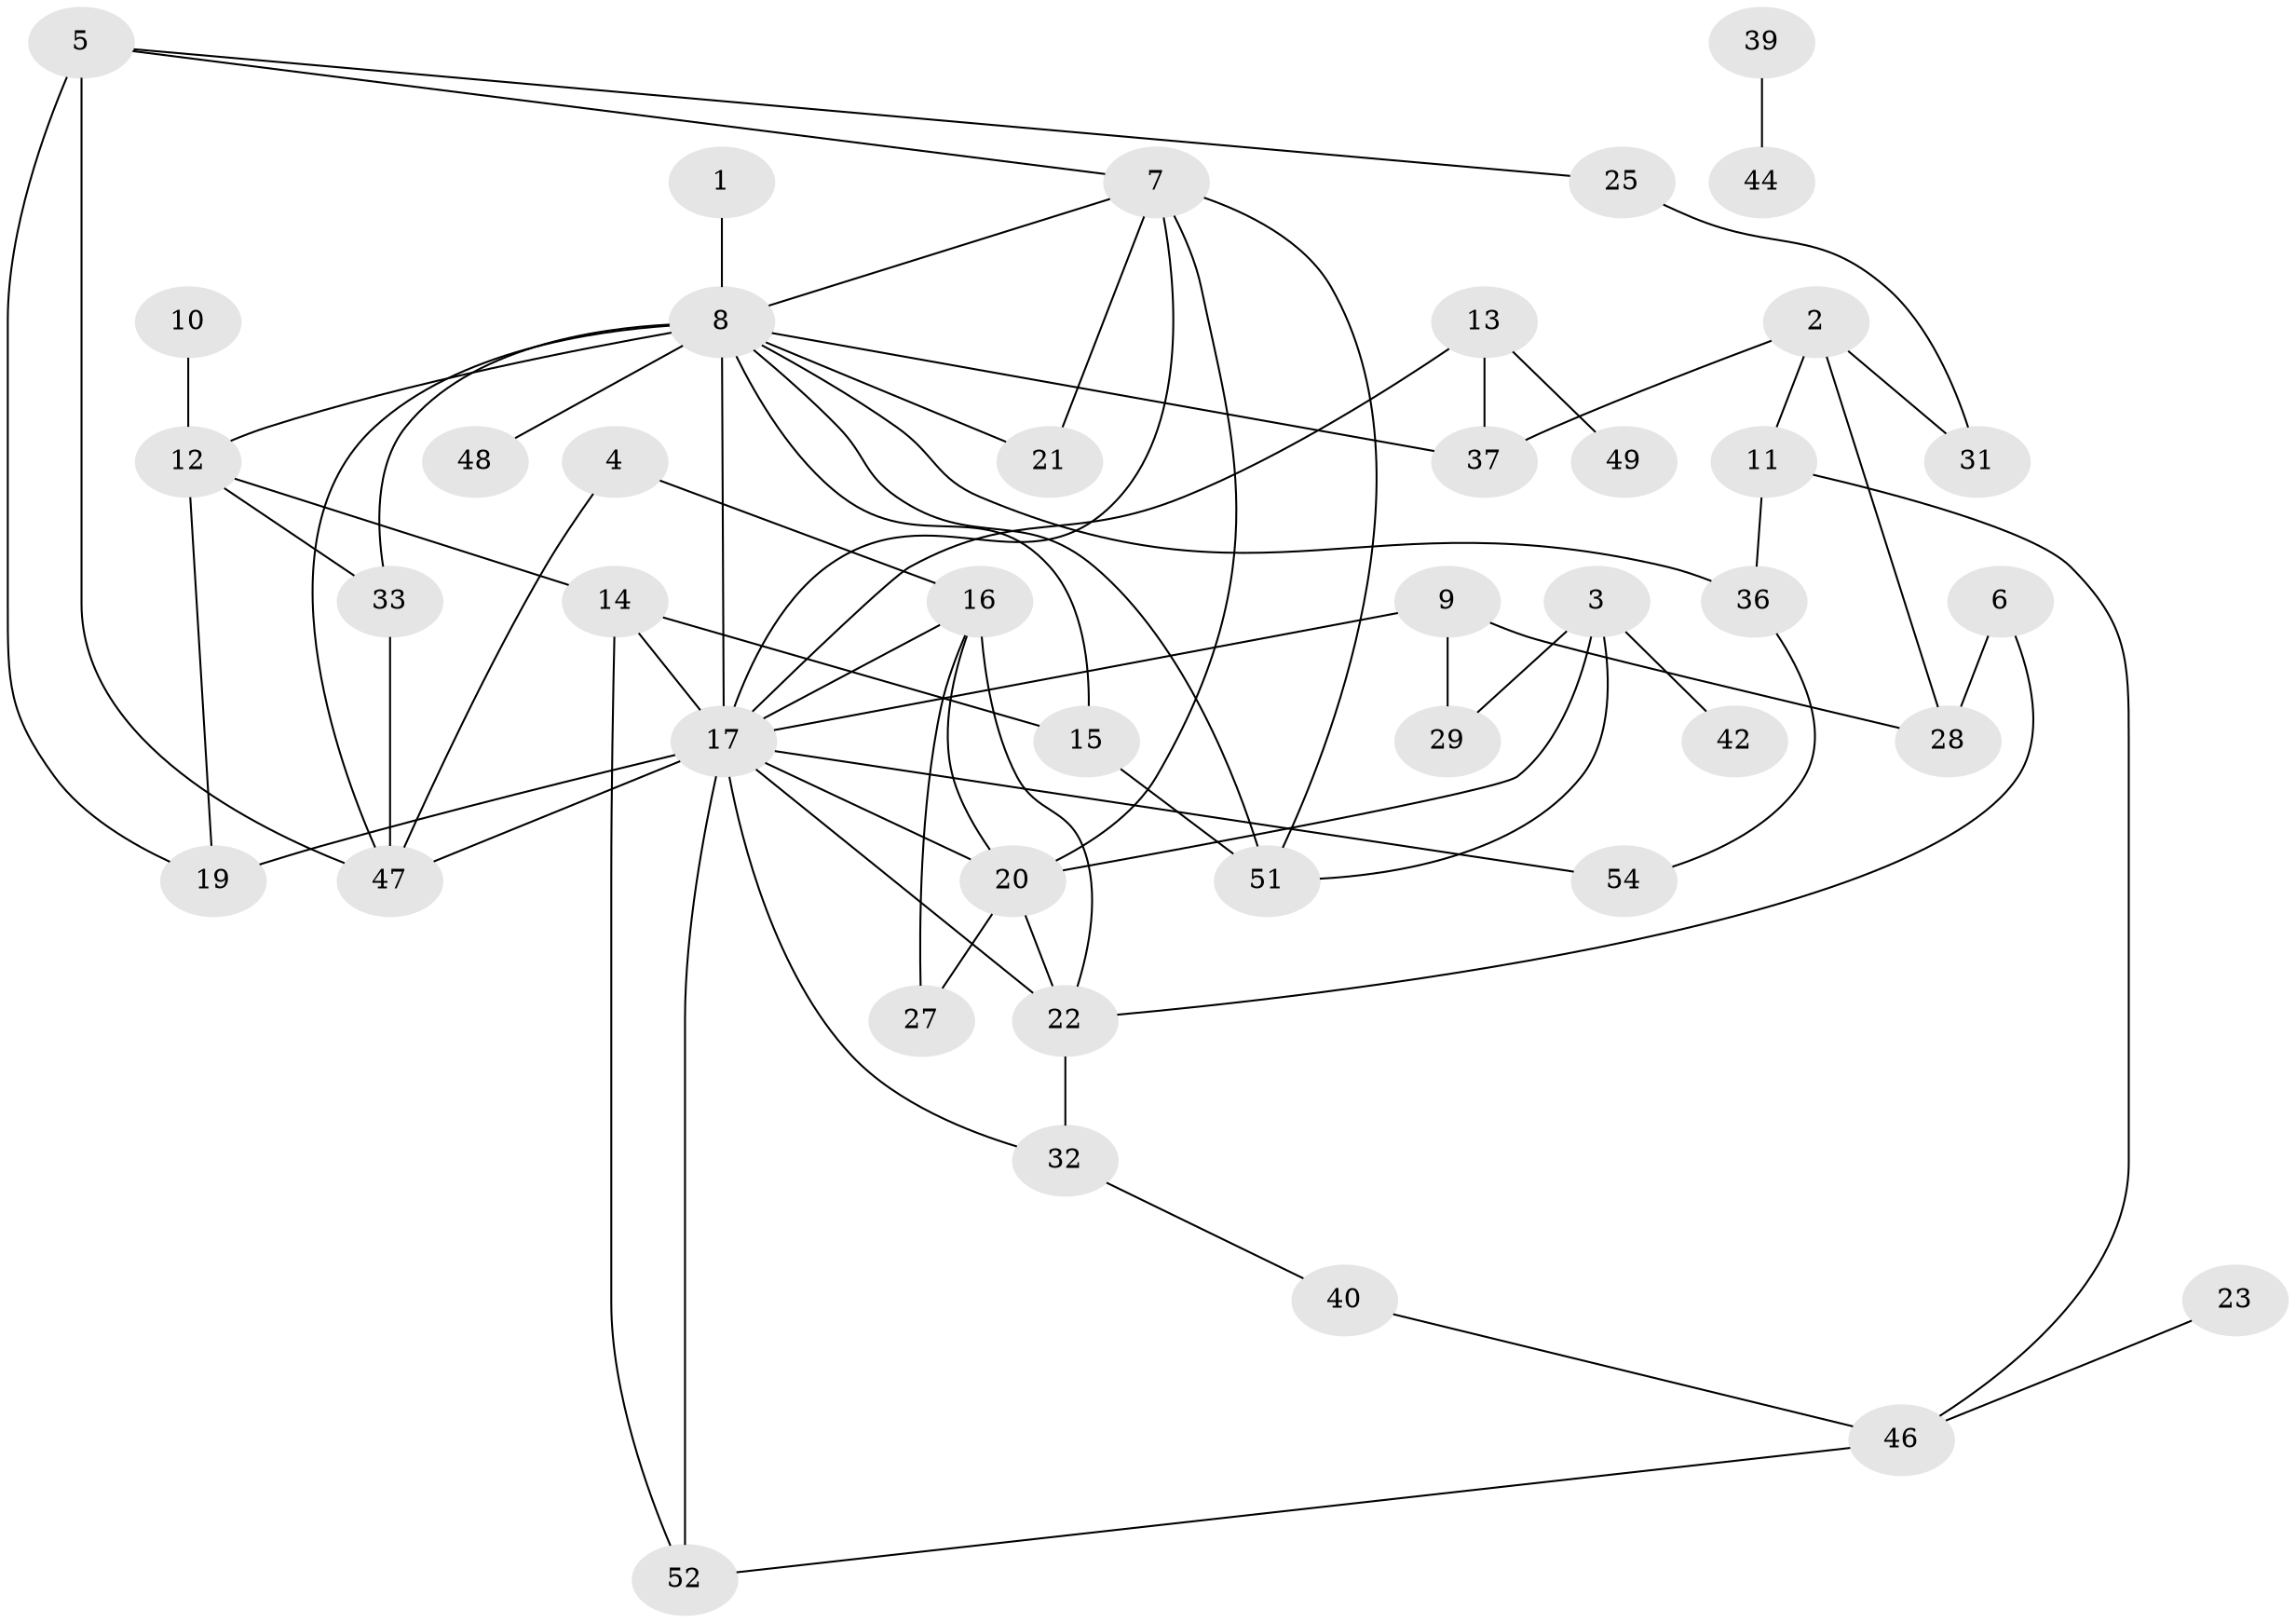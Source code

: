 // original degree distribution, {3: 0.22058823529411764, 1: 0.20588235294117646, 2: 0.22794117647058823, 4: 0.15441176470588236, 8: 0.007352941176470588, 5: 0.08823529411764706, 0: 0.08088235294117647, 6: 0.014705882352941176}
// Generated by graph-tools (version 1.1) at 2025/48/03/04/25 22:48:15]
// undirected, 42 vertices, 70 edges
graph export_dot {
  node [color=gray90,style=filled];
  1;
  2;
  3;
  4;
  5;
  6;
  7;
  8;
  9;
  10;
  11;
  12;
  13;
  14;
  15;
  16;
  17;
  19;
  20;
  21;
  22;
  23;
  25;
  27;
  28;
  29;
  31;
  32;
  33;
  36;
  37;
  39;
  40;
  42;
  44;
  46;
  47;
  48;
  49;
  51;
  52;
  54;
  1 -- 8 [weight=2.0];
  2 -- 11 [weight=1.0];
  2 -- 28 [weight=1.0];
  2 -- 31 [weight=1.0];
  2 -- 37 [weight=1.0];
  3 -- 20 [weight=1.0];
  3 -- 29 [weight=1.0];
  3 -- 42 [weight=1.0];
  3 -- 51 [weight=1.0];
  4 -- 16 [weight=1.0];
  4 -- 47 [weight=2.0];
  5 -- 7 [weight=1.0];
  5 -- 19 [weight=1.0];
  5 -- 25 [weight=1.0];
  5 -- 47 [weight=2.0];
  6 -- 22 [weight=1.0];
  6 -- 28 [weight=1.0];
  7 -- 8 [weight=1.0];
  7 -- 17 [weight=2.0];
  7 -- 20 [weight=1.0];
  7 -- 21 [weight=1.0];
  7 -- 51 [weight=1.0];
  8 -- 12 [weight=5.0];
  8 -- 15 [weight=1.0];
  8 -- 17 [weight=3.0];
  8 -- 21 [weight=3.0];
  8 -- 33 [weight=4.0];
  8 -- 36 [weight=2.0];
  8 -- 37 [weight=2.0];
  8 -- 47 [weight=1.0];
  8 -- 48 [weight=1.0];
  8 -- 51 [weight=1.0];
  9 -- 17 [weight=2.0];
  9 -- 28 [weight=1.0];
  9 -- 29 [weight=3.0];
  10 -- 12 [weight=1.0];
  11 -- 36 [weight=1.0];
  11 -- 46 [weight=1.0];
  12 -- 14 [weight=1.0];
  12 -- 19 [weight=1.0];
  12 -- 33 [weight=1.0];
  13 -- 17 [weight=1.0];
  13 -- 37 [weight=1.0];
  13 -- 49 [weight=1.0];
  14 -- 15 [weight=1.0];
  14 -- 17 [weight=3.0];
  14 -- 52 [weight=2.0];
  15 -- 51 [weight=2.0];
  16 -- 17 [weight=1.0];
  16 -- 20 [weight=1.0];
  16 -- 22 [weight=1.0];
  16 -- 27 [weight=1.0];
  17 -- 19 [weight=2.0];
  17 -- 20 [weight=2.0];
  17 -- 22 [weight=1.0];
  17 -- 32 [weight=1.0];
  17 -- 47 [weight=1.0];
  17 -- 52 [weight=2.0];
  17 -- 54 [weight=1.0];
  20 -- 22 [weight=1.0];
  20 -- 27 [weight=1.0];
  22 -- 32 [weight=1.0];
  23 -- 46 [weight=1.0];
  25 -- 31 [weight=1.0];
  32 -- 40 [weight=1.0];
  33 -- 47 [weight=1.0];
  36 -- 54 [weight=1.0];
  39 -- 44 [weight=1.0];
  40 -- 46 [weight=1.0];
  46 -- 52 [weight=1.0];
}
